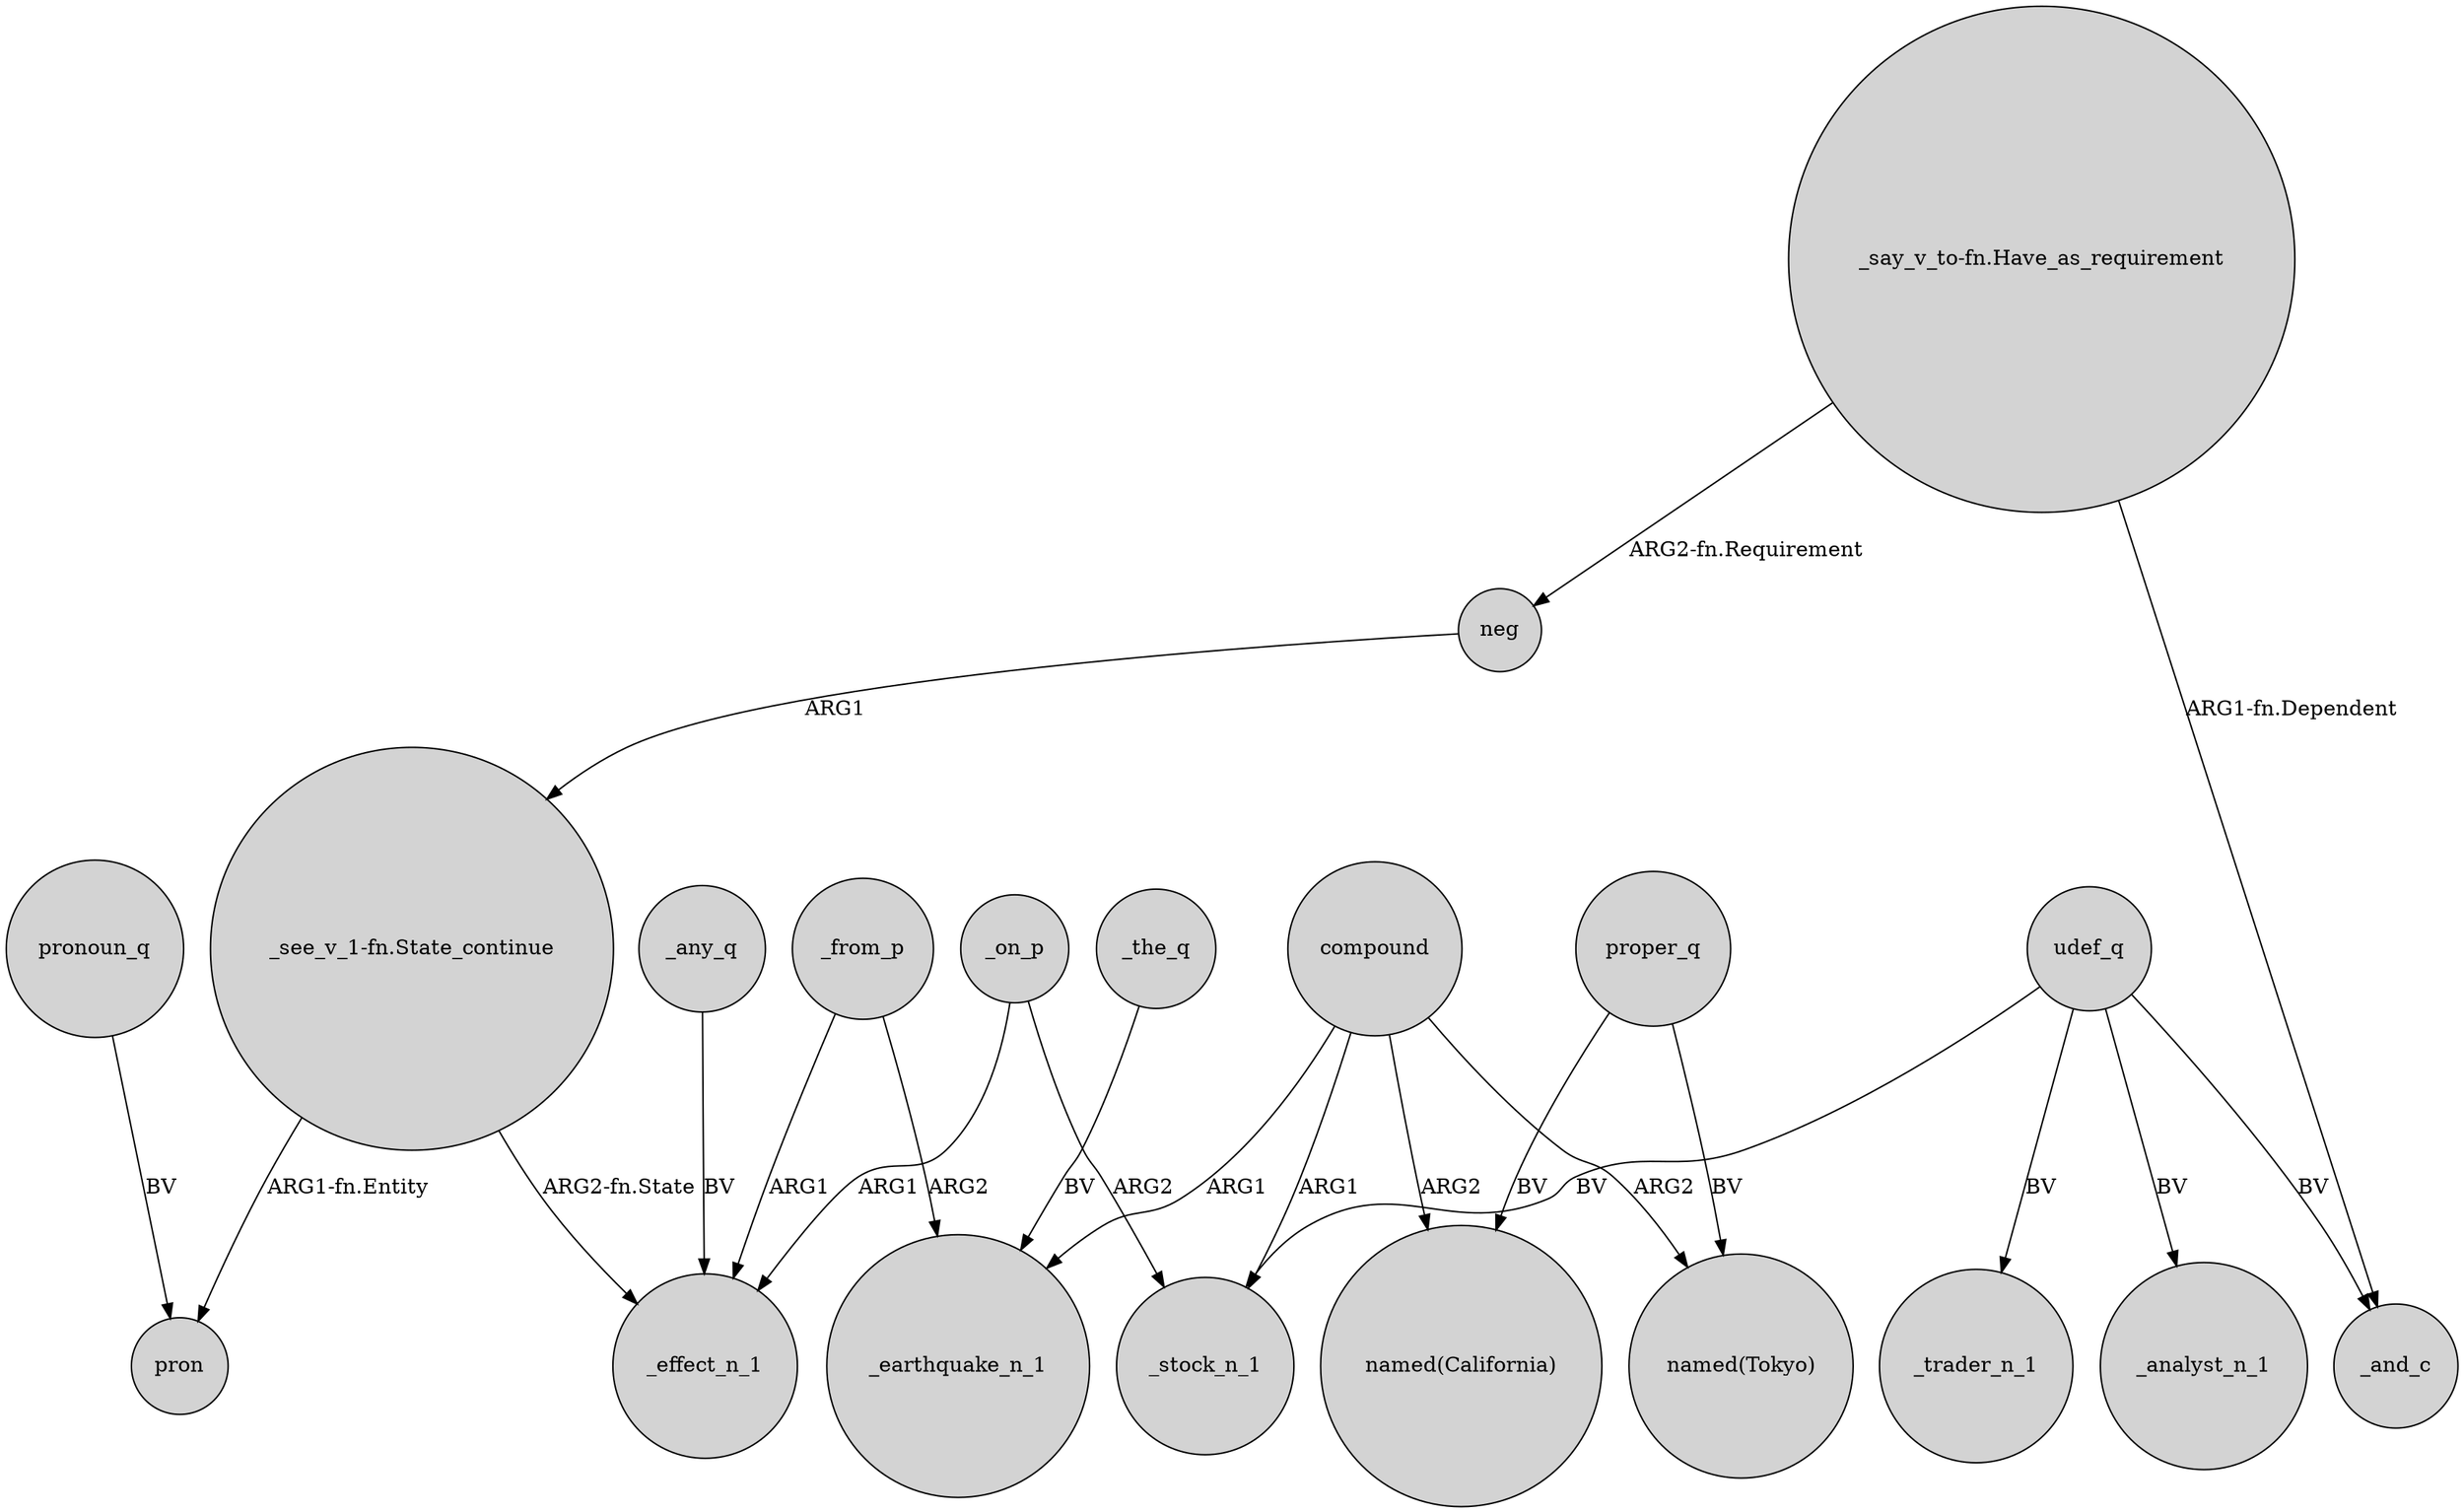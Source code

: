 digraph {
	node [shape=circle style=filled]
	"_see_v_1-fn.State_continue" -> pron [label="ARG1-fn.Entity"]
	_from_p -> _effect_n_1 [label=ARG1]
	udef_q -> _analyst_n_1 [label=BV]
	compound -> "named(California)" [label=ARG2]
	_on_p -> _effect_n_1 [label=ARG1]
	_on_p -> _stock_n_1 [label=ARG2]
	udef_q -> _and_c [label=BV]
	compound -> "named(Tokyo)" [label=ARG2]
	compound -> _stock_n_1 [label=ARG1]
	pronoun_q -> pron [label=BV]
	udef_q -> _trader_n_1 [label=BV]
	udef_q -> _stock_n_1 [label=BV]
	_from_p -> _earthquake_n_1 [label=ARG2]
	"_say_v_to-fn.Have_as_requirement" -> _and_c [label="ARG1-fn.Dependent"]
	neg -> "_see_v_1-fn.State_continue" [label=ARG1]
	compound -> _earthquake_n_1 [label=ARG1]
	"_see_v_1-fn.State_continue" -> _effect_n_1 [label="ARG2-fn.State"]
	_any_q -> _effect_n_1 [label=BV]
	proper_q -> "named(Tokyo)" [label=BV]
	"_say_v_to-fn.Have_as_requirement" -> neg [label="ARG2-fn.Requirement"]
	proper_q -> "named(California)" [label=BV]
	_the_q -> _earthquake_n_1 [label=BV]
}
